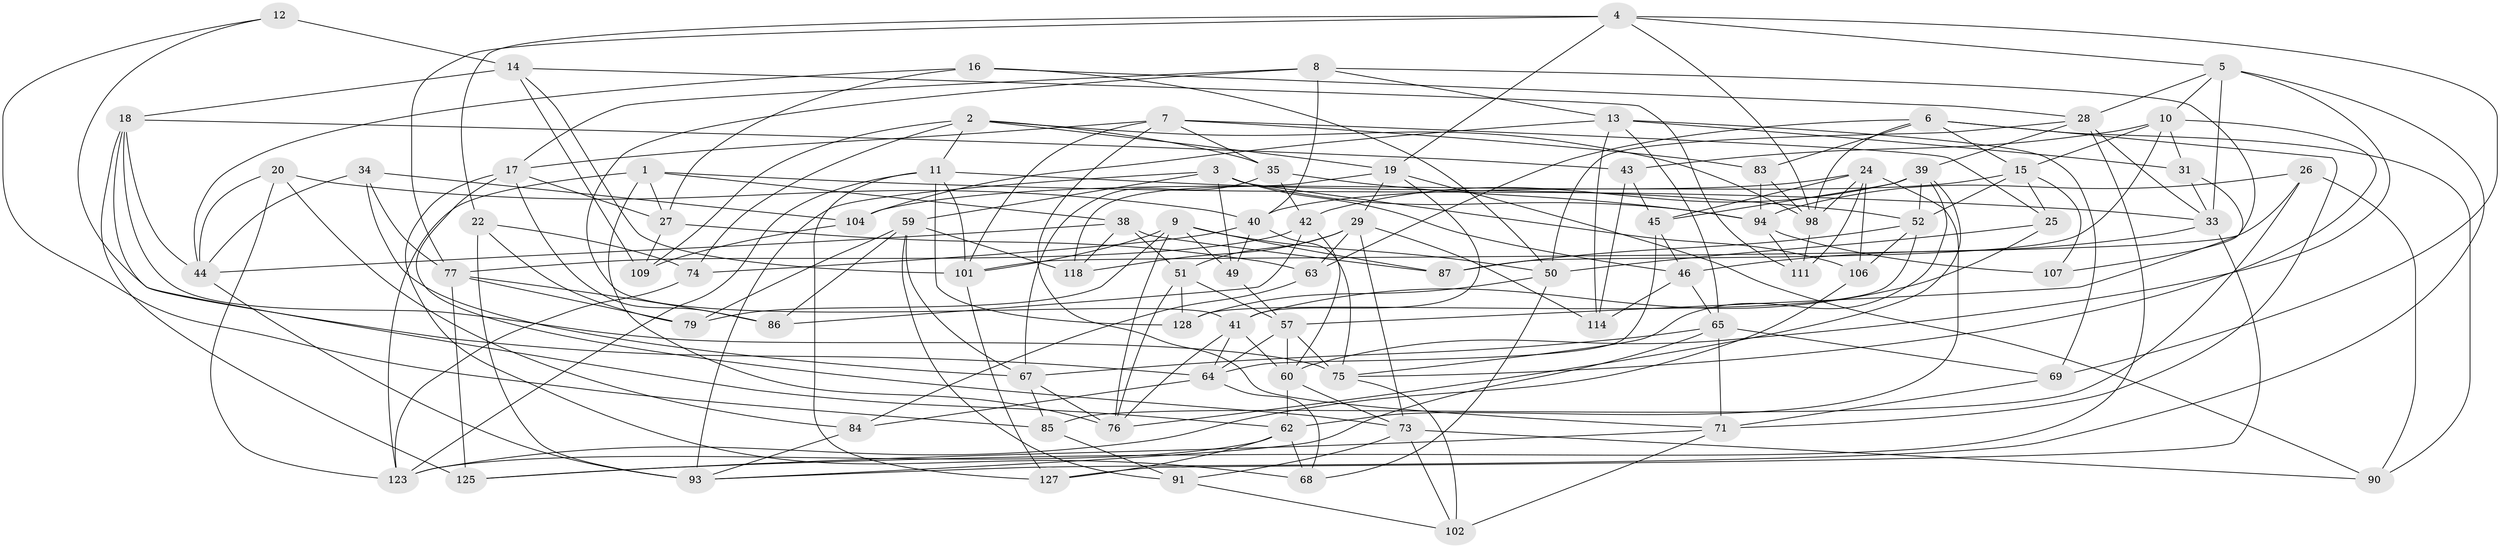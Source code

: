 // original degree distribution, {4: 1.0}
// Generated by graph-tools (version 1.1) at 2025/42/03/06/25 10:42:25]
// undirected, 84 vertices, 213 edges
graph export_dot {
graph [start="1"]
  node [color=gray90,style=filled];
  1 [super="+70"];
  2 [super="+88"];
  3 [super="+89"];
  4 [super="+95"];
  5 [super="+37"];
  6 [super="+32"];
  7 [super="+30"];
  8 [super="+58"];
  9 [super="+47"];
  10 [super="+131"];
  11 [super="+36"];
  12;
  13 [super="+108"];
  14 [super="+23"];
  15 [super="+117"];
  16;
  17 [super="+103"];
  18 [super="+21"];
  19 [super="+97"];
  20;
  22;
  24 [super="+82"];
  25;
  26;
  27 [super="+105"];
  28 [super="+53"];
  29 [super="+66"];
  31;
  33 [super="+48"];
  34;
  35 [super="+119"];
  38 [super="+56"];
  39 [super="+126"];
  40 [super="+120"];
  41 [super="+54"];
  42 [super="+110"];
  43;
  44 [super="+122"];
  45 [super="+92"];
  46 [super="+116"];
  49;
  50 [super="+55"];
  51 [super="+121"];
  52 [super="+61"];
  57 [super="+72"];
  59 [super="+96"];
  60 [super="+81"];
  62 [super="+133"];
  63;
  64 [super="+115"];
  65 [super="+129"];
  67 [super="+100"];
  68;
  69;
  71 [super="+134"];
  73 [super="+99"];
  74;
  75 [super="+78"];
  76 [super="+112"];
  77 [super="+80"];
  79;
  83;
  84;
  85;
  86;
  87;
  90;
  91;
  93 [super="+113"];
  94 [super="+135"];
  98 [super="+132"];
  101 [super="+130"];
  102;
  104;
  106;
  107;
  109;
  111;
  114;
  118;
  123 [super="+124"];
  125;
  127;
  128;
  1 -- 33;
  1 -- 123;
  1 -- 27 [weight=2];
  1 -- 76;
  1 -- 38;
  2 -- 74;
  2 -- 11;
  2 -- 19;
  2 -- 109;
  2 -- 98;
  2 -- 35;
  3 -- 94;
  3 -- 46;
  3 -- 49;
  3 -- 106;
  3 -- 93;
  3 -- 59;
  4 -- 22;
  4 -- 69;
  4 -- 5;
  4 -- 19;
  4 -- 98;
  4 -- 77;
  5 -- 60;
  5 -- 93;
  5 -- 10;
  5 -- 28;
  5 -- 33;
  6 -- 83;
  6 -- 71;
  6 -- 15;
  6 -- 98;
  6 -- 90;
  6 -- 63;
  7 -- 25;
  7 -- 83;
  7 -- 101;
  7 -- 17;
  7 -- 35;
  7 -- 71;
  8 -- 107 [weight=2];
  8 -- 17;
  8 -- 13;
  8 -- 40;
  8 -- 41;
  9 -- 49;
  9 -- 87;
  9 -- 76;
  9 -- 101;
  9 -- 79;
  9 -- 50;
  10 -- 75;
  10 -- 87;
  10 -- 43;
  10 -- 31;
  10 -- 15;
  11 -- 127;
  11 -- 128;
  11 -- 52;
  11 -- 101;
  11 -- 123;
  12 -- 14 [weight=2];
  12 -- 85;
  12 -- 64;
  13 -- 104;
  13 -- 69;
  13 -- 31;
  13 -- 65;
  13 -- 114;
  14 -- 111;
  14 -- 18;
  14 -- 109;
  14 -- 101;
  15 -- 107;
  15 -- 52;
  15 -- 25;
  15 -- 40;
  16 -- 28;
  16 -- 44;
  16 -- 27;
  16 -- 50;
  17 -- 68;
  17 -- 73;
  17 -- 86;
  17 -- 27;
  18 -- 125;
  18 -- 44;
  18 -- 75;
  18 -- 43;
  18 -- 62;
  19 -- 118;
  19 -- 90;
  19 -- 29;
  19 -- 41;
  20 -- 40;
  20 -- 84;
  20 -- 44;
  20 -- 123;
  22 -- 79;
  22 -- 74;
  22 -- 93;
  24 -- 98;
  24 -- 45;
  24 -- 62;
  24 -- 106;
  24 -- 104;
  24 -- 111;
  25 -- 50;
  25 -- 41;
  26 -- 90;
  26 -- 85;
  26 -- 101;
  26 -- 94;
  27 -- 109;
  27 -- 63;
  28 -- 125;
  28 -- 39;
  28 -- 33;
  28 -- 50;
  29 -- 63;
  29 -- 51;
  29 -- 114;
  29 -- 73;
  29 -- 118;
  31 -- 33;
  31 -- 57;
  33 -- 46;
  33 -- 127;
  34 -- 77;
  34 -- 104;
  34 -- 67;
  34 -- 44;
  35 -- 42 [weight=2];
  35 -- 67;
  35 -- 94;
  38 -- 51 [weight=2];
  38 -- 44;
  38 -- 118;
  38 -- 87;
  39 -- 75;
  39 -- 76;
  39 -- 42;
  39 -- 52;
  39 -- 45;
  40 -- 49;
  40 -- 75;
  40 -- 74;
  41 -- 76;
  41 -- 60;
  41 -- 64;
  42 -- 60;
  42 -- 77;
  42 -- 86;
  43 -- 114;
  43 -- 45;
  44 -- 93;
  45 -- 46 [weight=2];
  45 -- 64;
  46 -- 65;
  46 -- 114;
  49 -- 57;
  50 -- 128;
  50 -- 68;
  51 -- 57;
  51 -- 128;
  51 -- 76;
  52 -- 128;
  52 -- 106;
  52 -- 87;
  57 -- 64;
  57 -- 60;
  57 -- 75;
  59 -- 86;
  59 -- 91;
  59 -- 118;
  59 -- 67;
  59 -- 79;
  60 -- 73;
  60 -- 62;
  62 -- 68;
  62 -- 127;
  62 -- 123;
  63 -- 84;
  64 -- 84;
  64 -- 68;
  65 -- 93;
  65 -- 67;
  65 -- 69;
  65 -- 71;
  67 -- 85;
  67 -- 76;
  69 -- 71;
  71 -- 102;
  71 -- 125;
  73 -- 102;
  73 -- 90;
  73 -- 91;
  74 -- 123;
  75 -- 102;
  77 -- 79;
  77 -- 125;
  77 -- 86;
  83 -- 94;
  83 -- 98;
  84 -- 93;
  85 -- 91;
  91 -- 102;
  94 -- 107;
  94 -- 111;
  98 -- 111;
  101 -- 127;
  104 -- 109;
  106 -- 123;
}
